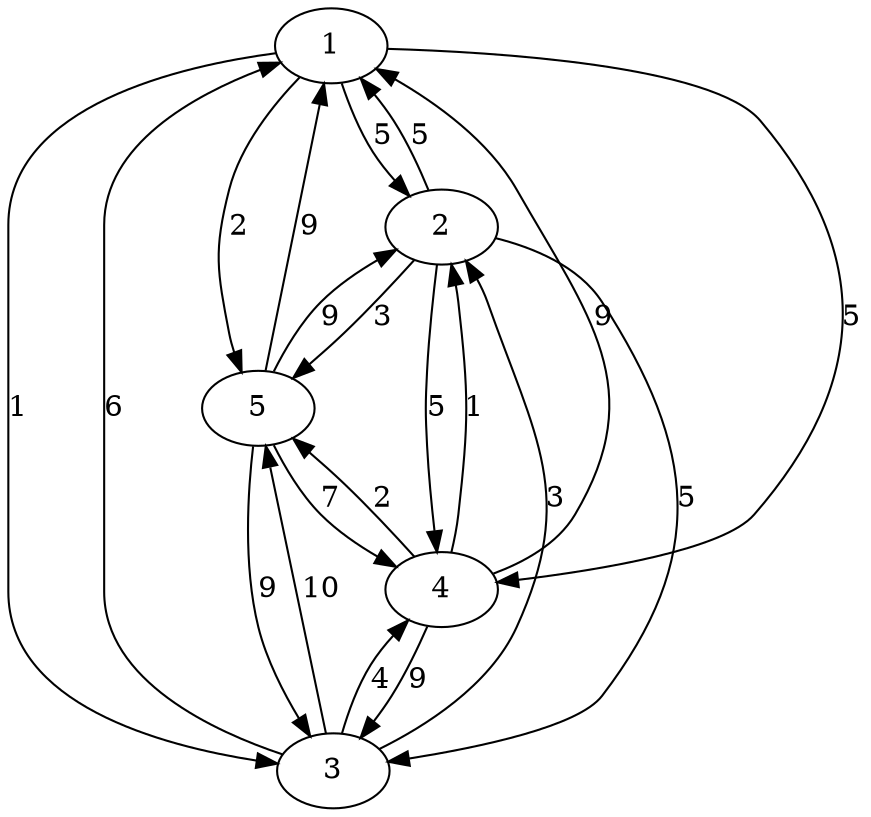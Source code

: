 digraph {
    1 -> 2 [label = 5];
    1 -> 3 [label = 1];
    1 -> 4 [label = 5];
    1 -> 5 [label = 2];
    2 -> 1 [label = 5];
    2 -> 3 [label = 5];
    2 -> 4 [label = 5];
    2 -> 5 [label = 3];
    3 -> 1 [label = 6];
    3 -> 2 [label = 3];
    3 -> 4 [label = 4];
    3 -> 5 [label = 10];
    4 -> 1 [label = 9];
    4 -> 2 [label = 1];
    4 -> 3 [label = 9];
    4 -> 5 [label = 2];
    5 -> 1 [label = 9];
    5 -> 2 [label = 9];
    5 -> 3 [label = 9];
    5 -> 4 [label = 7];
}
